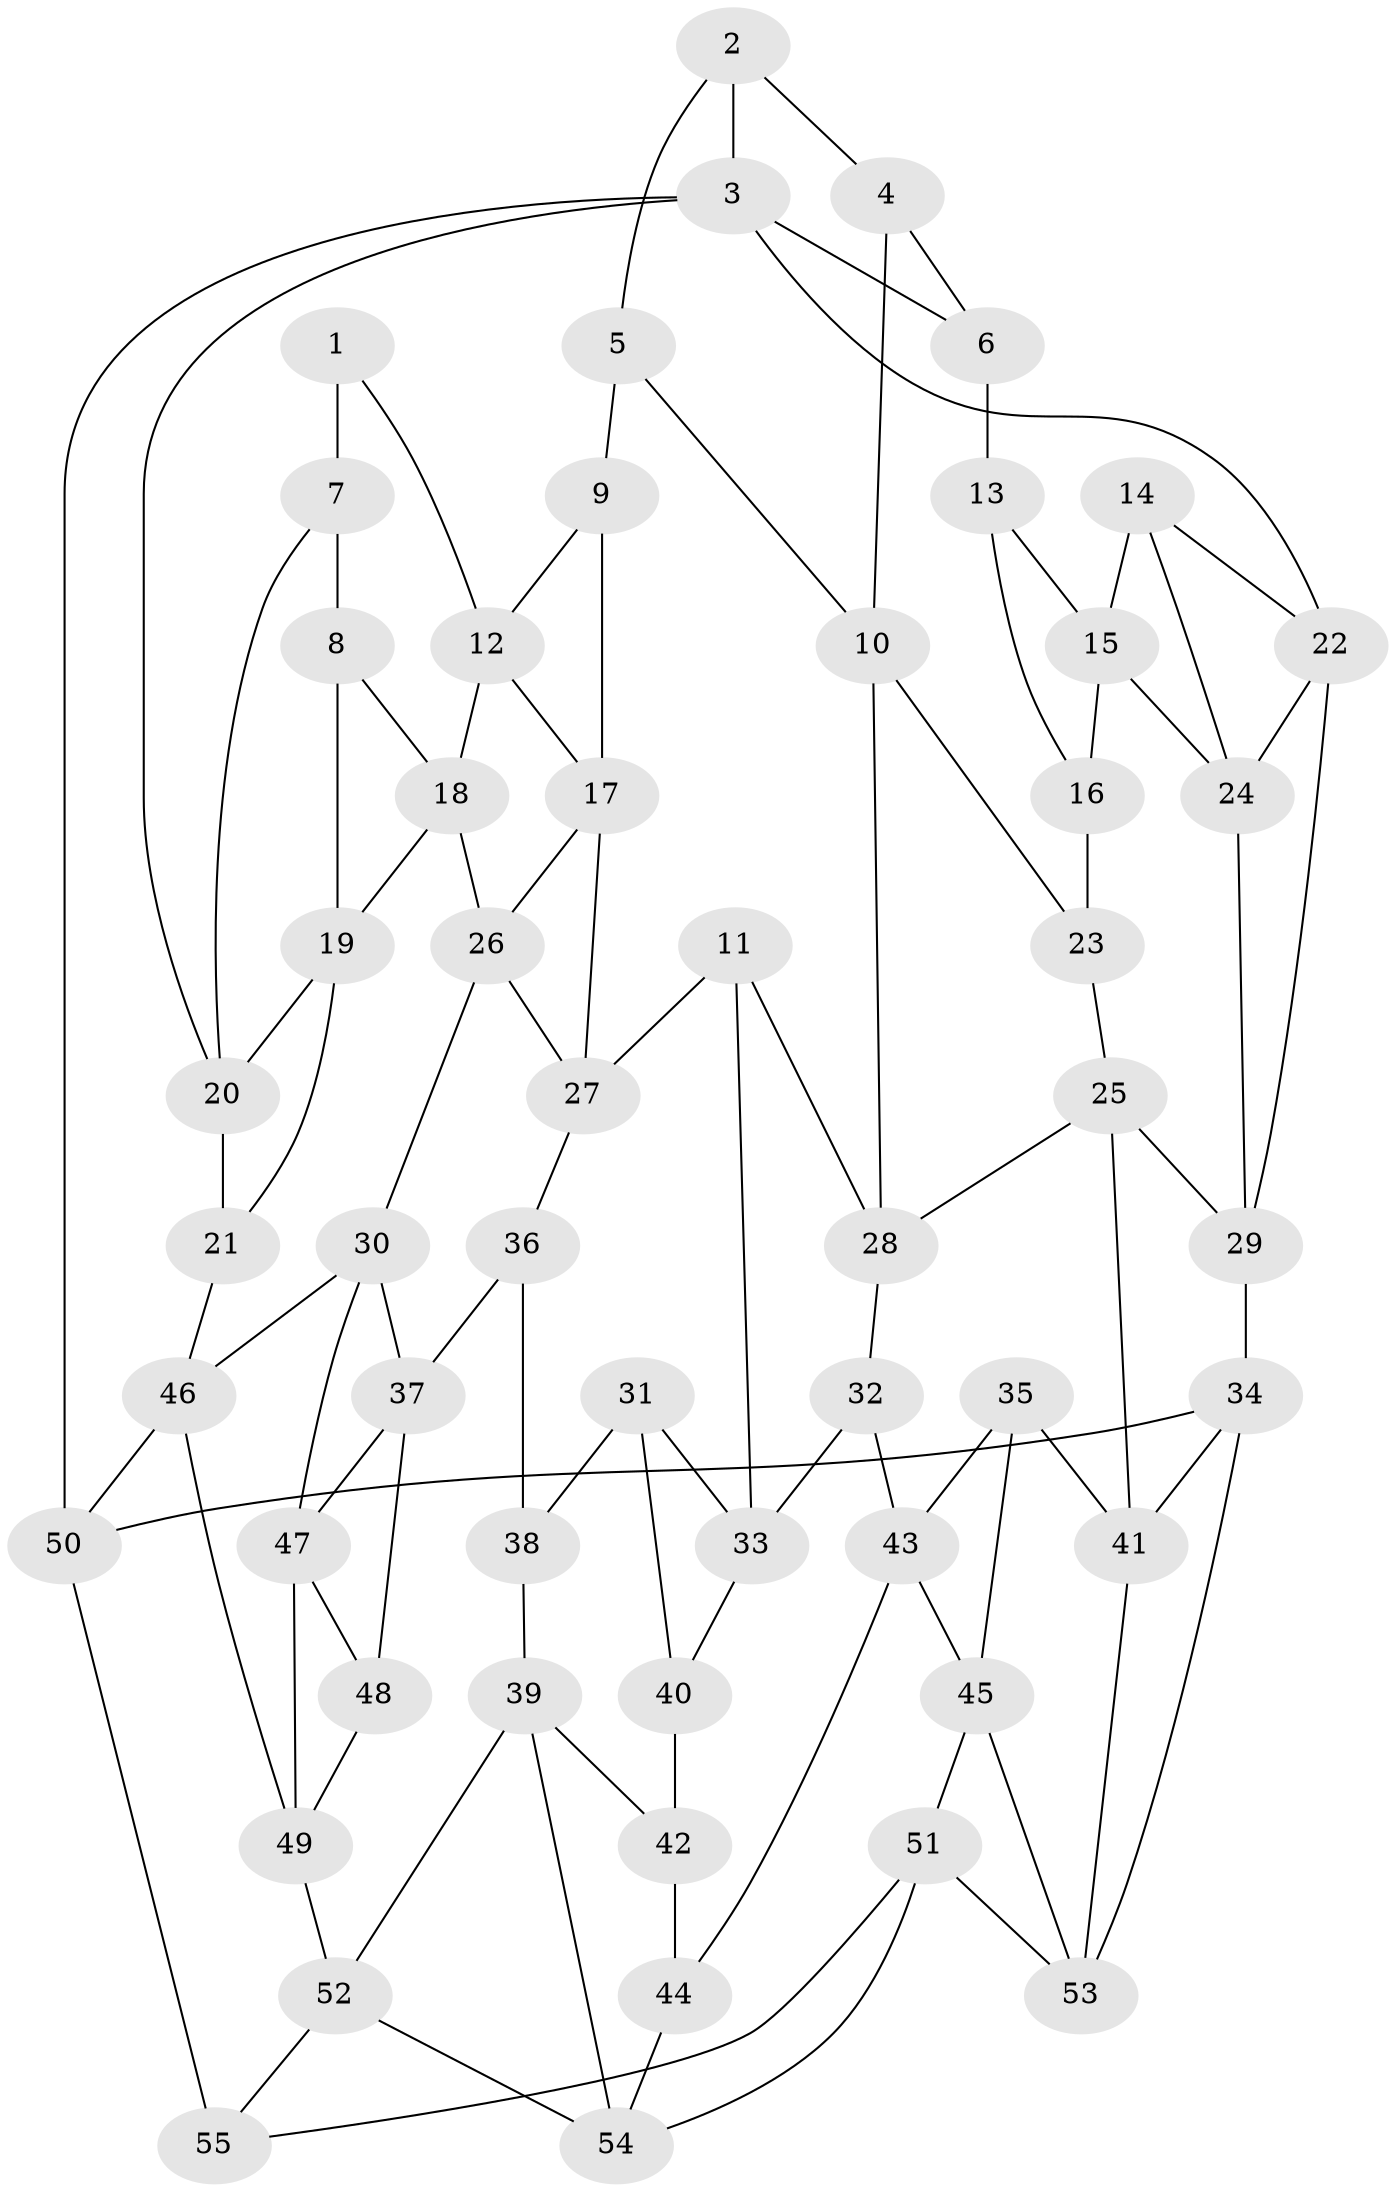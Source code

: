 // original degree distribution, {3: 0.02727272727272727, 5: 0.5181818181818182, 6: 0.22727272727272727, 4: 0.22727272727272727}
// Generated by graph-tools (version 1.1) at 2025/03/03/09/25 03:03:20]
// undirected, 55 vertices, 98 edges
graph export_dot {
graph [start="1"]
  node [color=gray90,style=filled];
  1;
  2;
  3;
  4;
  5;
  6;
  7;
  8;
  9;
  10;
  11;
  12;
  13;
  14;
  15;
  16;
  17;
  18;
  19;
  20;
  21;
  22;
  23;
  24;
  25;
  26;
  27;
  28;
  29;
  30;
  31;
  32;
  33;
  34;
  35;
  36;
  37;
  38;
  39;
  40;
  41;
  42;
  43;
  44;
  45;
  46;
  47;
  48;
  49;
  50;
  51;
  52;
  53;
  54;
  55;
  1 -- 7 [weight=2.0];
  1 -- 12 [weight=1.0];
  2 -- 3 [weight=1.0];
  2 -- 4 [weight=1.0];
  2 -- 5 [weight=1.0];
  3 -- 6 [weight=1.0];
  3 -- 20 [weight=1.0];
  3 -- 22 [weight=1.0];
  3 -- 50 [weight=2.0];
  4 -- 6 [weight=2.0];
  4 -- 10 [weight=1.0];
  5 -- 9 [weight=1.0];
  5 -- 10 [weight=1.0];
  6 -- 13 [weight=1.0];
  7 -- 8 [weight=1.0];
  7 -- 20 [weight=1.0];
  8 -- 18 [weight=1.0];
  8 -- 19 [weight=1.0];
  9 -- 12 [weight=1.0];
  9 -- 17 [weight=1.0];
  10 -- 23 [weight=1.0];
  10 -- 28 [weight=1.0];
  11 -- 27 [weight=1.0];
  11 -- 28 [weight=1.0];
  11 -- 33 [weight=1.0];
  12 -- 17 [weight=1.0];
  12 -- 18 [weight=1.0];
  13 -- 15 [weight=1.0];
  13 -- 16 [weight=1.0];
  14 -- 15 [weight=1.0];
  14 -- 22 [weight=1.0];
  14 -- 24 [weight=1.0];
  15 -- 16 [weight=1.0];
  15 -- 24 [weight=1.0];
  16 -- 23 [weight=2.0];
  17 -- 26 [weight=1.0];
  17 -- 27 [weight=1.0];
  18 -- 19 [weight=1.0];
  18 -- 26 [weight=1.0];
  19 -- 20 [weight=1.0];
  19 -- 21 [weight=1.0];
  20 -- 21 [weight=1.0];
  21 -- 46 [weight=1.0];
  22 -- 24 [weight=1.0];
  22 -- 29 [weight=1.0];
  23 -- 25 [weight=1.0];
  24 -- 29 [weight=1.0];
  25 -- 28 [weight=1.0];
  25 -- 29 [weight=1.0];
  25 -- 41 [weight=1.0];
  26 -- 27 [weight=1.0];
  26 -- 30 [weight=1.0];
  27 -- 36 [weight=1.0];
  28 -- 32 [weight=1.0];
  29 -- 34 [weight=1.0];
  30 -- 37 [weight=1.0];
  30 -- 46 [weight=1.0];
  30 -- 47 [weight=1.0];
  31 -- 33 [weight=1.0];
  31 -- 38 [weight=1.0];
  31 -- 40 [weight=1.0];
  32 -- 33 [weight=1.0];
  32 -- 43 [weight=1.0];
  33 -- 40 [weight=1.0];
  34 -- 41 [weight=1.0];
  34 -- 50 [weight=1.0];
  34 -- 53 [weight=1.0];
  35 -- 41 [weight=1.0];
  35 -- 43 [weight=1.0];
  35 -- 45 [weight=1.0];
  36 -- 37 [weight=1.0];
  36 -- 38 [weight=2.0];
  37 -- 47 [weight=1.0];
  37 -- 48 [weight=1.0];
  38 -- 39 [weight=1.0];
  39 -- 42 [weight=1.0];
  39 -- 52 [weight=1.0];
  39 -- 54 [weight=1.0];
  40 -- 42 [weight=2.0];
  41 -- 53 [weight=1.0];
  42 -- 44 [weight=1.0];
  43 -- 44 [weight=1.0];
  43 -- 45 [weight=1.0];
  44 -- 54 [weight=1.0];
  45 -- 51 [weight=1.0];
  45 -- 53 [weight=1.0];
  46 -- 49 [weight=1.0];
  46 -- 50 [weight=1.0];
  47 -- 48 [weight=1.0];
  47 -- 49 [weight=1.0];
  48 -- 49 [weight=1.0];
  49 -- 52 [weight=1.0];
  50 -- 55 [weight=2.0];
  51 -- 53 [weight=1.0];
  51 -- 54 [weight=1.0];
  51 -- 55 [weight=1.0];
  52 -- 54 [weight=1.0];
  52 -- 55 [weight=1.0];
}
